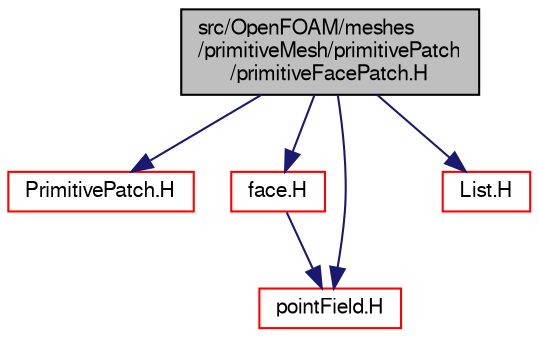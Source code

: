 digraph "src/OpenFOAM/meshes/primitiveMesh/primitivePatch/primitiveFacePatch.H"
{
  bgcolor="transparent";
  edge [fontname="FreeSans",fontsize="10",labelfontname="FreeSans",labelfontsize="10"];
  node [fontname="FreeSans",fontsize="10",shape=record];
  Node0 [label="src/OpenFOAM/meshes\l/primitiveMesh/primitivePatch\l/primitiveFacePatch.H",height=0.2,width=0.4,color="black", fillcolor="grey75", style="filled", fontcolor="black"];
  Node0 -> Node1 [color="midnightblue",fontsize="10",style="solid",fontname="FreeSans"];
  Node1 [label="PrimitivePatch.H",height=0.2,width=0.4,color="red",URL="$a11951.html"];
  Node0 -> Node142 [color="midnightblue",fontsize="10",style="solid",fontname="FreeSans"];
  Node142 [label="face.H",height=0.2,width=0.4,color="red",URL="$a11321.html"];
  Node142 -> Node66 [color="midnightblue",fontsize="10",style="solid",fontname="FreeSans"];
  Node66 [label="pointField.H",height=0.2,width=0.4,color="red",URL="$a12062.html"];
  Node0 -> Node5 [color="midnightblue",fontsize="10",style="solid",fontname="FreeSans"];
  Node5 [label="List.H",height=0.2,width=0.4,color="red",URL="$a08666.html"];
  Node0 -> Node66 [color="midnightblue",fontsize="10",style="solid",fontname="FreeSans"];
}
